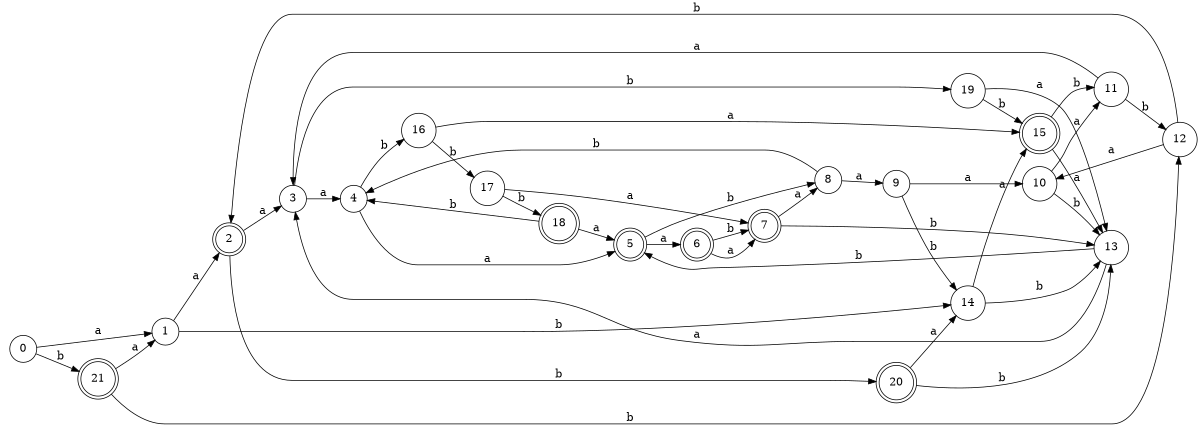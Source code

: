 digraph n18_5 {
__start0 [label="" shape="none"];

rankdir=LR;
size="8,5";

s0 [style="filled", color="black", fillcolor="white" shape="circle", label="0"];
s1 [style="filled", color="black", fillcolor="white" shape="circle", label="1"];
s2 [style="rounded,filled", color="black", fillcolor="white" shape="doublecircle", label="2"];
s3 [style="filled", color="black", fillcolor="white" shape="circle", label="3"];
s4 [style="filled", color="black", fillcolor="white" shape="circle", label="4"];
s5 [style="rounded,filled", color="black", fillcolor="white" shape="doublecircle", label="5"];
s6 [style="rounded,filled", color="black", fillcolor="white" shape="doublecircle", label="6"];
s7 [style="rounded,filled", color="black", fillcolor="white" shape="doublecircle", label="7"];
s8 [style="filled", color="black", fillcolor="white" shape="circle", label="8"];
s9 [style="filled", color="black", fillcolor="white" shape="circle", label="9"];
s10 [style="filled", color="black", fillcolor="white" shape="circle", label="10"];
s11 [style="filled", color="black", fillcolor="white" shape="circle", label="11"];
s12 [style="filled", color="black", fillcolor="white" shape="circle", label="12"];
s13 [style="filled", color="black", fillcolor="white" shape="circle", label="13"];
s14 [style="filled", color="black", fillcolor="white" shape="circle", label="14"];
s15 [style="rounded,filled", color="black", fillcolor="white" shape="doublecircle", label="15"];
s16 [style="filled", color="black", fillcolor="white" shape="circle", label="16"];
s17 [style="filled", color="black", fillcolor="white" shape="circle", label="17"];
s18 [style="rounded,filled", color="black", fillcolor="white" shape="doublecircle", label="18"];
s19 [style="filled", color="black", fillcolor="white" shape="circle", label="19"];
s20 [style="rounded,filled", color="black", fillcolor="white" shape="doublecircle", label="20"];
s21 [style="rounded,filled", color="black", fillcolor="white" shape="doublecircle", label="21"];
s0 -> s1 [label="a"];
s0 -> s21 [label="b"];
s1 -> s2 [label="a"];
s1 -> s14 [label="b"];
s2 -> s3 [label="a"];
s2 -> s20 [label="b"];
s3 -> s4 [label="a"];
s3 -> s19 [label="b"];
s4 -> s5 [label="a"];
s4 -> s16 [label="b"];
s5 -> s6 [label="a"];
s5 -> s8 [label="b"];
s6 -> s7 [label="a"];
s6 -> s7 [label="b"];
s7 -> s8 [label="a"];
s7 -> s13 [label="b"];
s8 -> s9 [label="a"];
s8 -> s4 [label="b"];
s9 -> s10 [label="a"];
s9 -> s14 [label="b"];
s10 -> s11 [label="a"];
s10 -> s13 [label="b"];
s11 -> s3 [label="a"];
s11 -> s12 [label="b"];
s12 -> s10 [label="a"];
s12 -> s2 [label="b"];
s13 -> s3 [label="a"];
s13 -> s5 [label="b"];
s14 -> s15 [label="a"];
s14 -> s13 [label="b"];
s15 -> s13 [label="a"];
s15 -> s11 [label="b"];
s16 -> s15 [label="a"];
s16 -> s17 [label="b"];
s17 -> s7 [label="a"];
s17 -> s18 [label="b"];
s18 -> s5 [label="a"];
s18 -> s4 [label="b"];
s19 -> s13 [label="a"];
s19 -> s15 [label="b"];
s20 -> s14 [label="a"];
s20 -> s13 [label="b"];
s21 -> s1 [label="a"];
s21 -> s12 [label="b"];

}